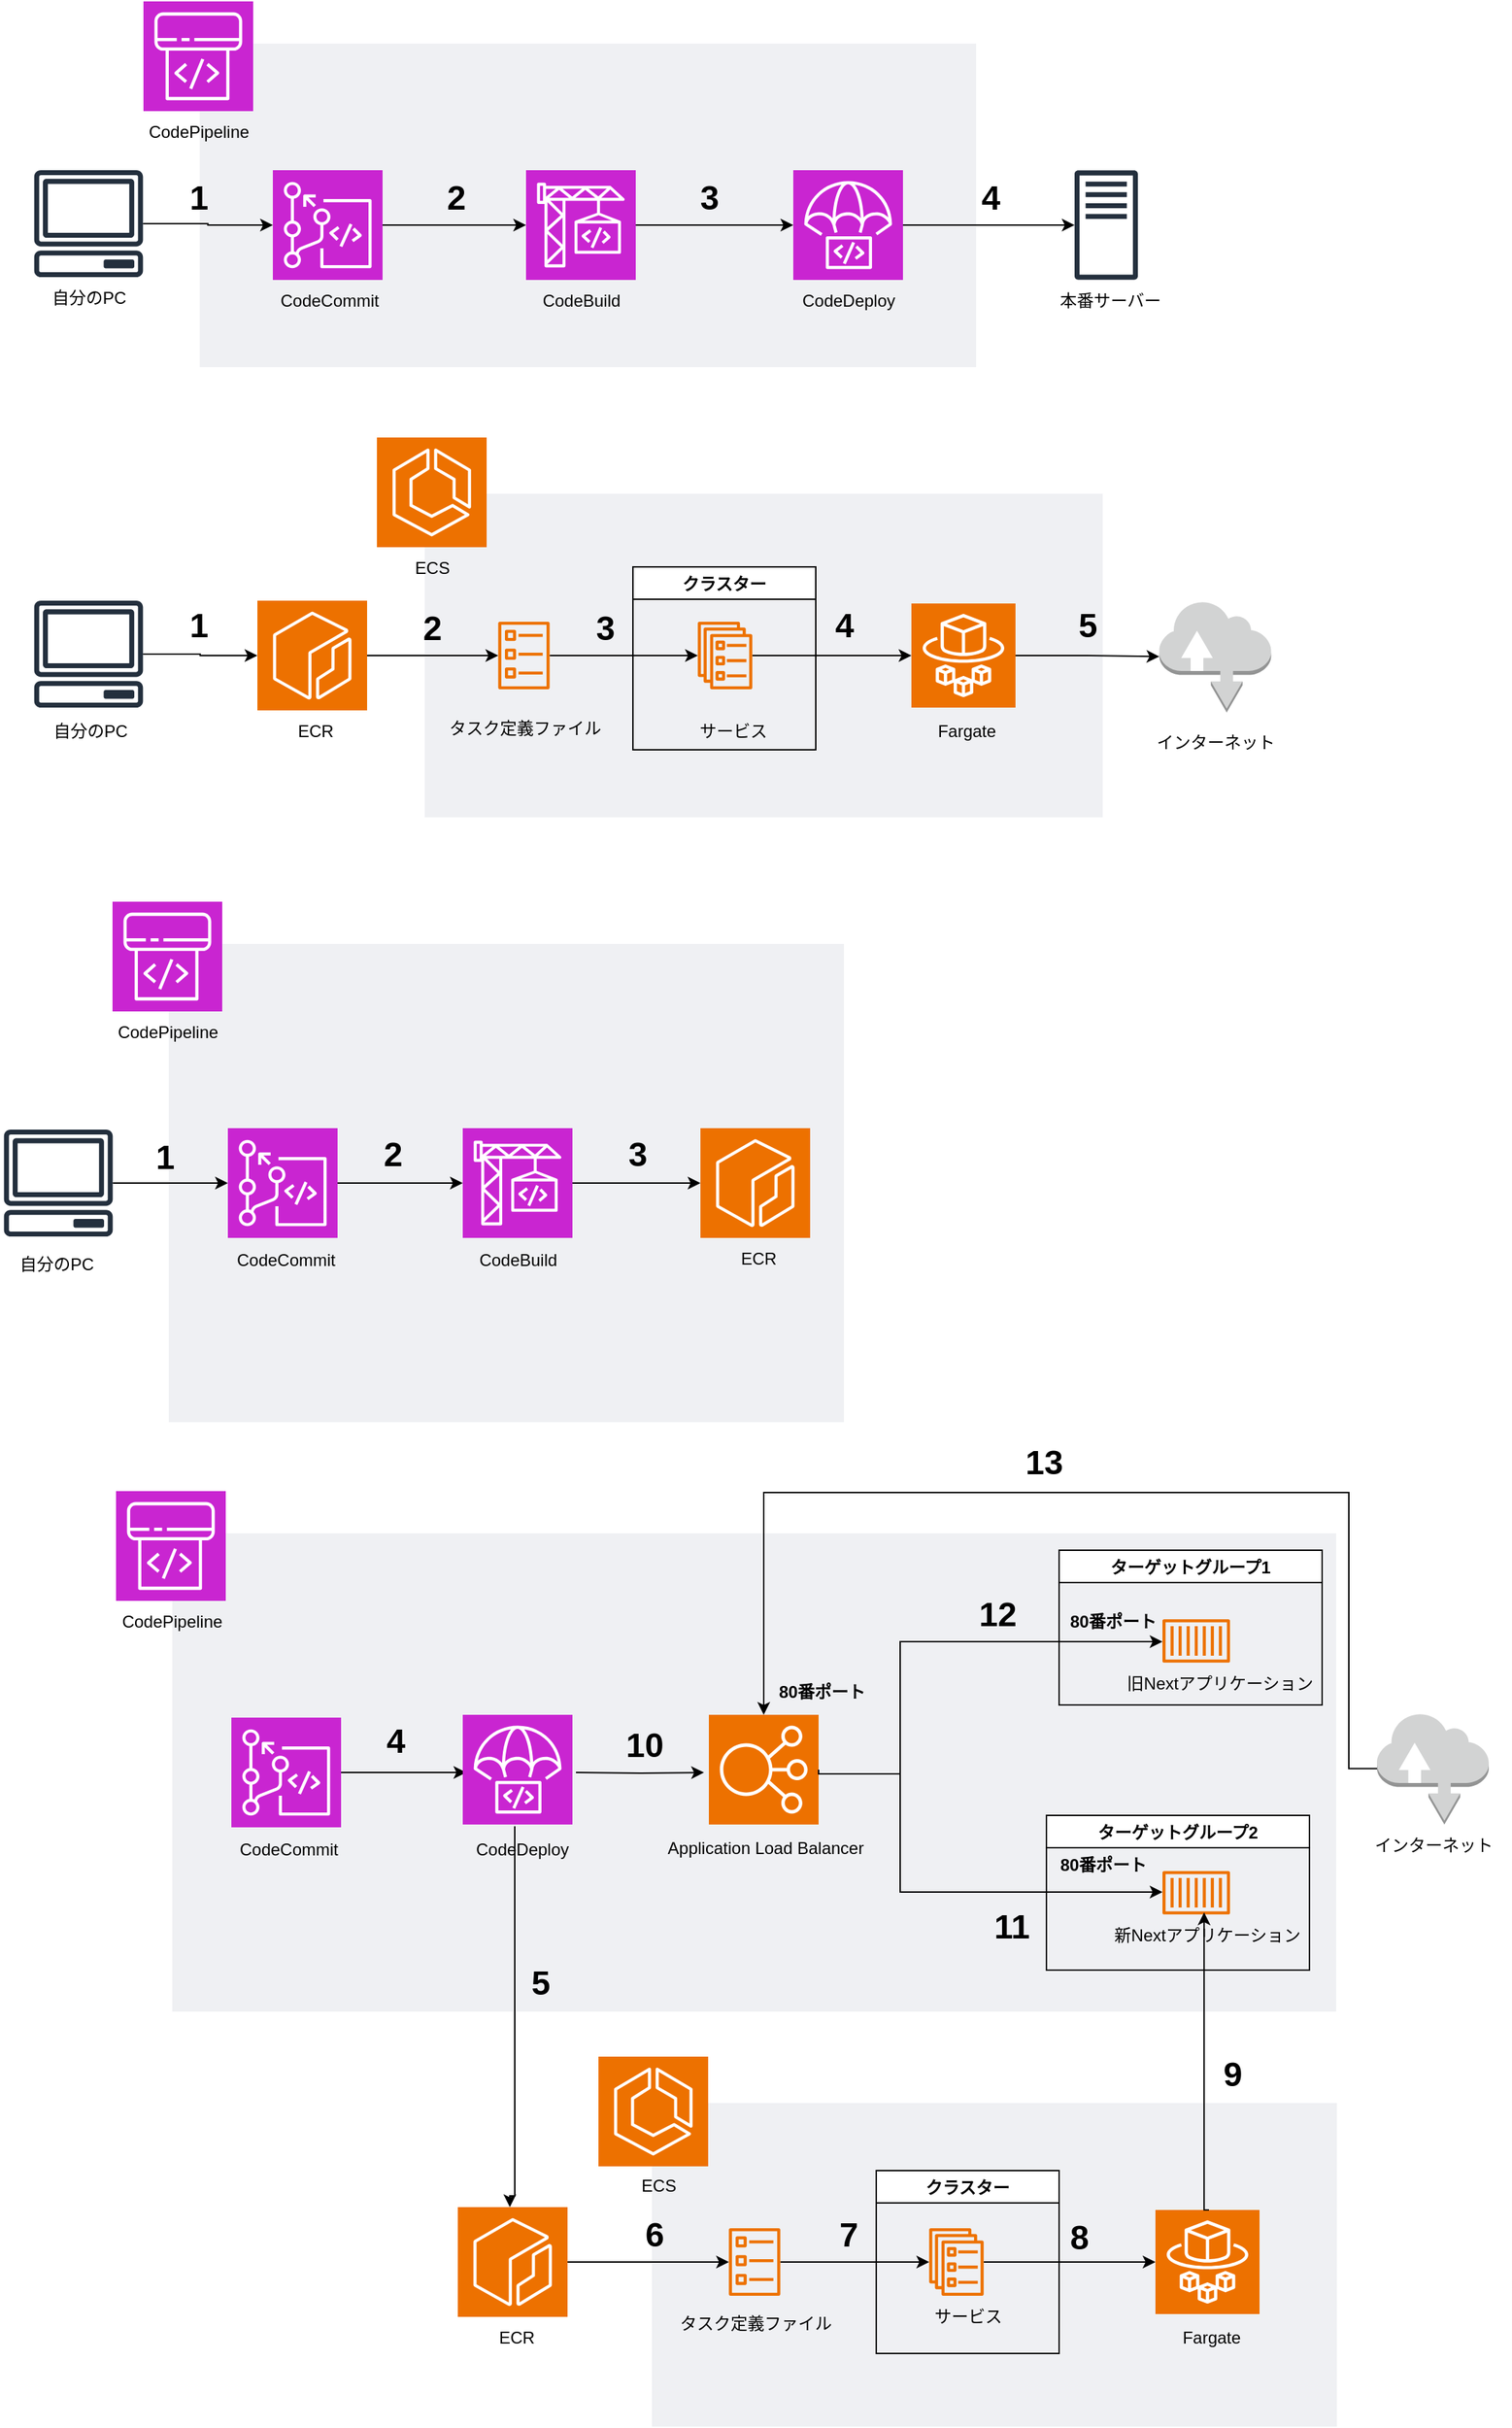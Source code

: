 <mxfile version="22.0.4" type="github">
  <diagram name="Page-1" id="4c6fRMDYLdpc-ziUmhtn">
    <mxGraphModel dx="1004" dy="642" grid="1" gridSize="10" guides="1" tooltips="1" connect="1" arrows="1" fold="1" page="1" pageScale="1" pageWidth="827" pageHeight="2000" math="0" shadow="0">
      <root>
        <mxCell id="0" />
        <mxCell id="1" parent="0" />
        <mxCell id="yiP97yoj7BctglXuVpyu-119" value="" style="fillColor=#EFF0F3;strokeColor=none;dashed=0;verticalAlign=top;fontStyle=0;fontColor=#232F3D;whiteSpace=wrap;html=1;" parent="1" vertex="1">
          <mxGeometry x="503.5" y="1534" width="487" height="230" as="geometry" />
        </mxCell>
        <mxCell id="moqSpHkvBmcnVh3FU-qE-1" value="" style="fillColor=#EFF0F3;strokeColor=none;dashed=0;verticalAlign=top;fontStyle=0;fontColor=#232F3D;whiteSpace=wrap;html=1;" parent="1" vertex="1">
          <mxGeometry x="160" y="710" width="480" height="340" as="geometry" />
        </mxCell>
        <mxCell id="moqSpHkvBmcnVh3FU-qE-2" value="" style="sketch=0;points=[[0,0,0],[0.25,0,0],[0.5,0,0],[0.75,0,0],[1,0,0],[0,1,0],[0.25,1,0],[0.5,1,0],[0.75,1,0],[1,1,0],[0,0.25,0],[0,0.5,0],[0,0.75,0],[1,0.25,0],[1,0.5,0],[1,0.75,0]];outlineConnect=0;fontColor=#232F3E;fillColor=#C925D1;strokeColor=#ffffff;dashed=0;verticalLabelPosition=bottom;verticalAlign=top;align=center;html=1;fontSize=12;fontStyle=0;aspect=fixed;shape=mxgraph.aws4.resourceIcon;resIcon=mxgraph.aws4.codepipeline;" parent="1" vertex="1">
          <mxGeometry x="120" y="680" width="78" height="78" as="geometry" />
        </mxCell>
        <mxCell id="moqSpHkvBmcnVh3FU-qE-3" value="CodePipeline" style="text;html=1;align=center;verticalAlign=middle;resizable=0;points=[];autosize=1;strokeColor=none;fillColor=none;" parent="1" vertex="1">
          <mxGeometry x="114" y="758" width="90" height="30" as="geometry" />
        </mxCell>
        <mxCell id="moqSpHkvBmcnVh3FU-qE-4" value="" style="fillColor=#EFF0F3;strokeColor=none;dashed=0;verticalAlign=top;fontStyle=0;fontColor=#232F3D;whiteSpace=wrap;html=1;" parent="1" vertex="1">
          <mxGeometry x="182" y="70" width="552" height="230" as="geometry" />
        </mxCell>
        <mxCell id="moqSpHkvBmcnVh3FU-qE-5" value="" style="sketch=0;points=[[0,0,0],[0.25,0,0],[0.5,0,0],[0.75,0,0],[1,0,0],[0,1,0],[0.25,1,0],[0.5,1,0],[0.75,1,0],[1,1,0],[0,0.25,0],[0,0.5,0],[0,0.75,0],[1,0.25,0],[1,0.5,0],[1,0.75,0]];outlineConnect=0;fontColor=#232F3E;fillColor=#C925D1;strokeColor=#ffffff;dashed=0;verticalLabelPosition=bottom;verticalAlign=top;align=center;html=1;fontSize=12;fontStyle=0;aspect=fixed;shape=mxgraph.aws4.resourceIcon;resIcon=mxgraph.aws4.codepipeline;" parent="1" vertex="1">
          <mxGeometry x="142" y="40" width="78" height="78" as="geometry" />
        </mxCell>
        <mxCell id="moqSpHkvBmcnVh3FU-qE-6" value="CodePipeline" style="text;html=1;align=center;verticalAlign=middle;resizable=0;points=[];autosize=1;strokeColor=none;fillColor=none;" parent="1" vertex="1">
          <mxGeometry x="136" y="118" width="90" height="30" as="geometry" />
        </mxCell>
        <mxCell id="moqSpHkvBmcnVh3FU-qE-7" value="" style="edgeStyle=orthogonalEdgeStyle;rounded=0;orthogonalLoop=1;jettySize=auto;html=1;" parent="1" source="moqSpHkvBmcnVh3FU-qE-8" target="moqSpHkvBmcnVh3FU-qE-11" edge="1">
          <mxGeometry relative="1" as="geometry" />
        </mxCell>
        <mxCell id="moqSpHkvBmcnVh3FU-qE-8" value="" style="sketch=0;outlineConnect=0;fontColor=#232F3E;gradientColor=none;fillColor=#232F3D;strokeColor=none;dashed=0;verticalLabelPosition=bottom;verticalAlign=top;align=center;html=1;fontSize=12;fontStyle=0;aspect=fixed;pointerEvents=1;shape=mxgraph.aws4.client;" parent="1" vertex="1">
          <mxGeometry x="64" y="160" width="78" height="76" as="geometry" />
        </mxCell>
        <mxCell id="moqSpHkvBmcnVh3FU-qE-9" value="自分のPC" style="text;html=1;align=center;verticalAlign=middle;resizable=0;points=[];autosize=1;strokeColor=none;fillColor=none;" parent="1" vertex="1">
          <mxGeometry x="63" y="236" width="80" height="30" as="geometry" />
        </mxCell>
        <mxCell id="moqSpHkvBmcnVh3FU-qE-10" value="" style="edgeStyle=orthogonalEdgeStyle;rounded=0;orthogonalLoop=1;jettySize=auto;html=1;" parent="1" source="moqSpHkvBmcnVh3FU-qE-11" target="moqSpHkvBmcnVh3FU-qE-13" edge="1">
          <mxGeometry relative="1" as="geometry" />
        </mxCell>
        <mxCell id="moqSpHkvBmcnVh3FU-qE-11" value="" style="sketch=0;points=[[0,0,0],[0.25,0,0],[0.5,0,0],[0.75,0,0],[1,0,0],[0,1,0],[0.25,1,0],[0.5,1,0],[0.75,1,0],[1,1,0],[0,0.25,0],[0,0.5,0],[0,0.75,0],[1,0.25,0],[1,0.5,0],[1,0.75,0]];outlineConnect=0;fontColor=#232F3E;fillColor=#C925D1;strokeColor=#ffffff;dashed=0;verticalLabelPosition=bottom;verticalAlign=top;align=center;html=1;fontSize=12;fontStyle=0;aspect=fixed;shape=mxgraph.aws4.resourceIcon;resIcon=mxgraph.aws4.codecommit;" parent="1" vertex="1">
          <mxGeometry x="234" y="160" width="78" height="78" as="geometry" />
        </mxCell>
        <mxCell id="moqSpHkvBmcnVh3FU-qE-12" value="" style="edgeStyle=orthogonalEdgeStyle;rounded=0;orthogonalLoop=1;jettySize=auto;html=1;entryX=0;entryY=0.5;entryDx=0;entryDy=0;entryPerimeter=0;" parent="1" source="moqSpHkvBmcnVh3FU-qE-13" target="moqSpHkvBmcnVh3FU-qE-15" edge="1">
          <mxGeometry relative="1" as="geometry" />
        </mxCell>
        <mxCell id="moqSpHkvBmcnVh3FU-qE-13" value="" style="sketch=0;points=[[0,0,0],[0.25,0,0],[0.5,0,0],[0.75,0,0],[1,0,0],[0,1,0],[0.25,1,0],[0.5,1,0],[0.75,1,0],[1,1,0],[0,0.25,0],[0,0.5,0],[0,0.75,0],[1,0.25,0],[1,0.5,0],[1,0.75,0]];outlineConnect=0;fontColor=#232F3E;fillColor=#C925D1;strokeColor=#ffffff;dashed=0;verticalLabelPosition=bottom;verticalAlign=top;align=center;html=1;fontSize=12;fontStyle=0;aspect=fixed;shape=mxgraph.aws4.resourceIcon;resIcon=mxgraph.aws4.codebuild;" parent="1" vertex="1">
          <mxGeometry x="414" y="160" width="78" height="78" as="geometry" />
        </mxCell>
        <mxCell id="moqSpHkvBmcnVh3FU-qE-14" style="edgeStyle=orthogonalEdgeStyle;rounded=0;orthogonalLoop=1;jettySize=auto;html=1;" parent="1" source="moqSpHkvBmcnVh3FU-qE-15" target="moqSpHkvBmcnVh3FU-qE-16" edge="1">
          <mxGeometry relative="1" as="geometry" />
        </mxCell>
        <mxCell id="moqSpHkvBmcnVh3FU-qE-15" value="" style="sketch=0;points=[[0,0,0],[0.25,0,0],[0.5,0,0],[0.75,0,0],[1,0,0],[0,1,0],[0.25,1,0],[0.5,1,0],[0.75,1,0],[1,1,0],[0,0.25,0],[0,0.5,0],[0,0.75,0],[1,0.25,0],[1,0.5,0],[1,0.75,0]];outlineConnect=0;fontColor=#232F3E;fillColor=#C925D1;strokeColor=#ffffff;dashed=0;verticalLabelPosition=bottom;verticalAlign=top;align=center;html=1;fontSize=12;fontStyle=0;aspect=fixed;shape=mxgraph.aws4.resourceIcon;resIcon=mxgraph.aws4.codedeploy;" parent="1" vertex="1">
          <mxGeometry x="604" y="160" width="78" height="78" as="geometry" />
        </mxCell>
        <mxCell id="moqSpHkvBmcnVh3FU-qE-16" value="" style="sketch=0;outlineConnect=0;fontColor=#232F3E;gradientColor=none;fillColor=#232F3D;strokeColor=none;dashed=0;verticalLabelPosition=bottom;verticalAlign=top;align=center;html=1;fontSize=12;fontStyle=0;aspect=fixed;pointerEvents=1;shape=mxgraph.aws4.traditional_server;" parent="1" vertex="1">
          <mxGeometry x="804" y="160" width="45" height="78" as="geometry" />
        </mxCell>
        <mxCell id="moqSpHkvBmcnVh3FU-qE-17" value="CodeCommit" style="text;html=1;align=center;verticalAlign=middle;resizable=0;points=[];autosize=1;strokeColor=none;fillColor=none;" parent="1" vertex="1">
          <mxGeometry x="229" y="238" width="90" height="30" as="geometry" />
        </mxCell>
        <mxCell id="moqSpHkvBmcnVh3FU-qE-18" value="CodeBuild" style="text;html=1;align=center;verticalAlign=middle;resizable=0;points=[];autosize=1;strokeColor=none;fillColor=none;" parent="1" vertex="1">
          <mxGeometry x="413" y="238" width="80" height="30" as="geometry" />
        </mxCell>
        <mxCell id="moqSpHkvBmcnVh3FU-qE-19" value="CodeDeploy" style="text;html=1;align=center;verticalAlign=middle;resizable=0;points=[];autosize=1;strokeColor=none;fillColor=none;" parent="1" vertex="1">
          <mxGeometry x="598" y="238" width="90" height="30" as="geometry" />
        </mxCell>
        <mxCell id="moqSpHkvBmcnVh3FU-qE-20" value="本番サーバー" style="text;html=1;align=center;verticalAlign=middle;resizable=0;points=[];autosize=1;strokeColor=none;fillColor=none;" parent="1" vertex="1">
          <mxGeometry x="784" y="238" width="90" height="30" as="geometry" />
        </mxCell>
        <mxCell id="moqSpHkvBmcnVh3FU-qE-21" value="&lt;font style=&quot;font-size: 24px;&quot;&gt;&lt;b&gt;1&lt;/b&gt;&lt;/font&gt;" style="text;html=1;align=center;verticalAlign=middle;resizable=0;points=[];autosize=1;strokeColor=none;fillColor=none;" parent="1" vertex="1">
          <mxGeometry x="161" y="160" width="40" height="40" as="geometry" />
        </mxCell>
        <mxCell id="moqSpHkvBmcnVh3FU-qE-22" value="&lt;span style=&quot;font-size: 24px;&quot;&gt;&lt;b&gt;2&lt;/b&gt;&lt;/span&gt;" style="text;html=1;align=center;verticalAlign=middle;resizable=0;points=[];autosize=1;strokeColor=none;fillColor=none;" parent="1" vertex="1">
          <mxGeometry x="344" y="160" width="40" height="40" as="geometry" />
        </mxCell>
        <mxCell id="moqSpHkvBmcnVh3FU-qE-23" value="&lt;span style=&quot;font-size: 24px;&quot;&gt;&lt;b&gt;3&lt;/b&gt;&lt;/span&gt;" style="text;html=1;align=center;verticalAlign=middle;resizable=0;points=[];autosize=1;strokeColor=none;fillColor=none;" parent="1" vertex="1">
          <mxGeometry x="524" y="160" width="40" height="40" as="geometry" />
        </mxCell>
        <mxCell id="moqSpHkvBmcnVh3FU-qE-24" value="&lt;span style=&quot;font-size: 24px;&quot;&gt;&lt;b&gt;4&lt;/b&gt;&lt;/span&gt;" style="text;html=1;align=center;verticalAlign=middle;resizable=0;points=[];autosize=1;strokeColor=none;fillColor=none;" parent="1" vertex="1">
          <mxGeometry x="724" y="160" width="40" height="40" as="geometry" />
        </mxCell>
        <mxCell id="moqSpHkvBmcnVh3FU-qE-25" value="" style="sketch=0;points=[[0,0,0],[0.25,0,0],[0.5,0,0],[0.75,0,0],[1,0,0],[0,1,0],[0.25,1,0],[0.5,1,0],[0.75,1,0],[1,1,0],[0,0.25,0],[0,0.5,0],[0,0.75,0],[1,0.25,0],[1,0.5,0],[1,0.75,0]];outlineConnect=0;fontColor=#232F3E;fillColor=#ED7100;strokeColor=#ffffff;dashed=0;verticalLabelPosition=bottom;verticalAlign=top;align=center;html=1;fontSize=12;fontStyle=0;aspect=fixed;shape=mxgraph.aws4.resourceIcon;resIcon=mxgraph.aws4.ecr;" parent="1" vertex="1">
          <mxGeometry x="223" y="466" width="78" height="78" as="geometry" />
        </mxCell>
        <mxCell id="moqSpHkvBmcnVh3FU-qE-26" value="" style="fillColor=#EFF0F3;strokeColor=none;dashed=0;verticalAlign=top;fontStyle=0;fontColor=#232F3D;whiteSpace=wrap;html=1;" parent="1" vertex="1">
          <mxGeometry x="342" y="390" width="482" height="230" as="geometry" />
        </mxCell>
        <mxCell id="moqSpHkvBmcnVh3FU-qE-27" value="" style="sketch=0;points=[[0,0,0],[0.25,0,0],[0.5,0,0],[0.75,0,0],[1,0,0],[0,1,0],[0.25,1,0],[0.5,1,0],[0.75,1,0],[1,1,0],[0,0.25,0],[0,0.5,0],[0,0.75,0],[1,0.25,0],[1,0.5,0],[1,0.75,0]];outlineConnect=0;fontColor=#232F3E;fillColor=#ED7100;strokeColor=#ffffff;dashed=0;verticalLabelPosition=bottom;verticalAlign=top;align=center;html=1;fontSize=12;fontStyle=0;aspect=fixed;shape=mxgraph.aws4.resourceIcon;resIcon=mxgraph.aws4.ecs;" parent="1" vertex="1">
          <mxGeometry x="308" y="350" width="78" height="78" as="geometry" />
        </mxCell>
        <mxCell id="moqSpHkvBmcnVh3FU-qE-28" value="ECR" style="text;html=1;align=center;verticalAlign=middle;resizable=0;points=[];autosize=1;strokeColor=none;fillColor=none;" parent="1" vertex="1">
          <mxGeometry x="239" y="544" width="50" height="30" as="geometry" />
        </mxCell>
        <mxCell id="moqSpHkvBmcnVh3FU-qE-29" value="" style="edgeStyle=orthogonalEdgeStyle;rounded=0;orthogonalLoop=1;jettySize=auto;html=1;" parent="1" source="moqSpHkvBmcnVh3FU-qE-30" target="moqSpHkvBmcnVh3FU-qE-25" edge="1">
          <mxGeometry relative="1" as="geometry" />
        </mxCell>
        <mxCell id="moqSpHkvBmcnVh3FU-qE-30" value="" style="sketch=0;outlineConnect=0;fontColor=#232F3E;gradientColor=none;fillColor=#232F3D;strokeColor=none;dashed=0;verticalLabelPosition=bottom;verticalAlign=top;align=center;html=1;fontSize=12;fontStyle=0;aspect=fixed;pointerEvents=1;shape=mxgraph.aws4.client;" parent="1" vertex="1">
          <mxGeometry x="64" y="466" width="78" height="76" as="geometry" />
        </mxCell>
        <mxCell id="moqSpHkvBmcnVh3FU-qE-31" value="自分のPC" style="text;html=1;align=center;verticalAlign=middle;resizable=0;points=[];autosize=1;strokeColor=none;fillColor=none;" parent="1" vertex="1">
          <mxGeometry x="64" y="544" width="80" height="30" as="geometry" />
        </mxCell>
        <mxCell id="moqSpHkvBmcnVh3FU-qE-32" value="ECS" style="text;html=1;align=center;verticalAlign=middle;resizable=0;points=[];autosize=1;strokeColor=none;fillColor=none;" parent="1" vertex="1">
          <mxGeometry x="322" y="428" width="50" height="30" as="geometry" />
        </mxCell>
        <mxCell id="moqSpHkvBmcnVh3FU-qE-33" value="" style="edgeStyle=orthogonalEdgeStyle;rounded=0;orthogonalLoop=1;jettySize=auto;html=1;" parent="1" source="moqSpHkvBmcnVh3FU-qE-34" target="moqSpHkvBmcnVh3FU-qE-38" edge="1">
          <mxGeometry relative="1" as="geometry" />
        </mxCell>
        <mxCell id="moqSpHkvBmcnVh3FU-qE-34" value="" style="sketch=0;outlineConnect=0;fontColor=#232F3E;gradientColor=none;fillColor=#ED7100;strokeColor=none;dashed=0;verticalLabelPosition=bottom;verticalAlign=top;align=center;html=1;fontSize=12;fontStyle=0;aspect=fixed;pointerEvents=1;shape=mxgraph.aws4.ecs_task;" parent="1" vertex="1">
          <mxGeometry x="394" y="481" width="37" height="48" as="geometry" />
        </mxCell>
        <mxCell id="moqSpHkvBmcnVh3FU-qE-35" value="" style="edgeStyle=orthogonalEdgeStyle;rounded=0;orthogonalLoop=1;jettySize=auto;html=1;" parent="1" source="moqSpHkvBmcnVh3FU-qE-36" target="moqSpHkvBmcnVh3FU-qE-42" edge="1">
          <mxGeometry relative="1" as="geometry" />
        </mxCell>
        <mxCell id="moqSpHkvBmcnVh3FU-qE-36" value="" style="sketch=0;points=[[0,0,0],[0.25,0,0],[0.5,0,0],[0.75,0,0],[1,0,0],[0,1,0],[0.25,1,0],[0.5,1,0],[0.75,1,0],[1,1,0],[0,0.25,0],[0,0.5,0],[0,0.75,0],[1,0.25,0],[1,0.5,0],[1,0.75,0]];outlineConnect=0;fontColor=#232F3E;fillColor=#ED7100;strokeColor=#ffffff;dashed=0;verticalLabelPosition=bottom;verticalAlign=top;align=center;html=1;fontSize=12;fontStyle=0;aspect=fixed;shape=mxgraph.aws4.resourceIcon;resIcon=mxgraph.aws4.fargate;" parent="1" vertex="1">
          <mxGeometry x="688" y="468" width="74" height="74" as="geometry" />
        </mxCell>
        <mxCell id="moqSpHkvBmcnVh3FU-qE-37" value="" style="edgeStyle=orthogonalEdgeStyle;rounded=0;orthogonalLoop=1;jettySize=auto;html=1;entryX=0;entryY=0.5;entryDx=0;entryDy=0;entryPerimeter=0;" parent="1" source="moqSpHkvBmcnVh3FU-qE-38" target="moqSpHkvBmcnVh3FU-qE-36" edge="1">
          <mxGeometry relative="1" as="geometry">
            <mxPoint x="644" y="505" as="targetPoint" />
          </mxGeometry>
        </mxCell>
        <mxCell id="moqSpHkvBmcnVh3FU-qE-38" value="" style="sketch=0;outlineConnect=0;fontColor=#232F3E;gradientColor=none;fillColor=#ED7100;strokeColor=none;dashed=0;verticalLabelPosition=bottom;verticalAlign=top;align=center;html=1;fontSize=12;fontStyle=0;aspect=fixed;pointerEvents=1;shape=mxgraph.aws4.ecs_service;" parent="1" vertex="1">
          <mxGeometry x="536" y="481" width="39" height="48" as="geometry" />
        </mxCell>
        <mxCell id="moqSpHkvBmcnVh3FU-qE-39" value="タスク定義ファイル" style="text;html=1;align=center;verticalAlign=middle;resizable=0;points=[];autosize=1;strokeColor=none;fillColor=none;" parent="1" vertex="1">
          <mxGeometry x="347.5" y="542" width="130" height="30" as="geometry" />
        </mxCell>
        <mxCell id="moqSpHkvBmcnVh3FU-qE-40" value="サービス" style="text;html=1;align=center;verticalAlign=middle;resizable=0;points=[];autosize=1;strokeColor=none;fillColor=none;" parent="1" vertex="1">
          <mxGeometry x="526" y="544" width="70" height="30" as="geometry" />
        </mxCell>
        <mxCell id="moqSpHkvBmcnVh3FU-qE-41" value="Fargate" style="text;html=1;align=center;verticalAlign=middle;resizable=0;points=[];autosize=1;strokeColor=none;fillColor=none;" parent="1" vertex="1">
          <mxGeometry x="697" y="544" width="60" height="30" as="geometry" />
        </mxCell>
        <mxCell id="moqSpHkvBmcnVh3FU-qE-42" value="" style="outlineConnect=0;dashed=0;verticalLabelPosition=bottom;verticalAlign=top;align=center;html=1;shape=mxgraph.aws3.internet;fillColor=#D2D3D3;gradientColor=none;" parent="1" vertex="1">
          <mxGeometry x="864.25" y="466" width="79.5" height="79.5" as="geometry" />
        </mxCell>
        <mxCell id="moqSpHkvBmcnVh3FU-qE-43" value="インターネット" style="text;html=1;align=center;verticalAlign=middle;resizable=0;points=[];autosize=1;strokeColor=none;fillColor=none;" parent="1" vertex="1">
          <mxGeometry x="849" y="552" width="110" height="30" as="geometry" />
        </mxCell>
        <mxCell id="moqSpHkvBmcnVh3FU-qE-44" value="" style="edgeStyle=orthogonalEdgeStyle;rounded=0;orthogonalLoop=1;jettySize=auto;html=1;" parent="1" source="moqSpHkvBmcnVh3FU-qE-25" target="moqSpHkvBmcnVh3FU-qE-34" edge="1">
          <mxGeometry relative="1" as="geometry" />
        </mxCell>
        <mxCell id="moqSpHkvBmcnVh3FU-qE-45" value="&lt;font style=&quot;font-size: 24px;&quot;&gt;&lt;b&gt;1&lt;/b&gt;&lt;/font&gt;" style="text;html=1;align=center;verticalAlign=middle;resizable=0;points=[];autosize=1;strokeColor=none;fillColor=none;" parent="1" vertex="1">
          <mxGeometry x="161" y="464" width="40" height="40" as="geometry" />
        </mxCell>
        <mxCell id="moqSpHkvBmcnVh3FU-qE-46" value="&lt;span style=&quot;font-size: 24px;&quot;&gt;&lt;b&gt;2&lt;/b&gt;&lt;/span&gt;" style="text;html=1;align=center;verticalAlign=middle;resizable=0;points=[];autosize=1;strokeColor=none;fillColor=none;" parent="1" vertex="1">
          <mxGeometry x="327" y="466" width="40" height="40" as="geometry" />
        </mxCell>
        <mxCell id="moqSpHkvBmcnVh3FU-qE-47" value="&lt;span style=&quot;font-size: 24px;&quot;&gt;&lt;b&gt;3&lt;/b&gt;&lt;/span&gt;" style="text;html=1;align=center;verticalAlign=middle;resizable=0;points=[];autosize=1;strokeColor=none;fillColor=none;" parent="1" vertex="1">
          <mxGeometry x="450" y="466" width="40" height="40" as="geometry" />
        </mxCell>
        <mxCell id="moqSpHkvBmcnVh3FU-qE-48" value="&lt;span style=&quot;font-size: 24px;&quot;&gt;&lt;b&gt;4&lt;/b&gt;&lt;/span&gt;" style="text;html=1;align=center;verticalAlign=middle;resizable=0;points=[];autosize=1;strokeColor=none;fillColor=none;" parent="1" vertex="1">
          <mxGeometry x="620" y="464" width="40" height="40" as="geometry" />
        </mxCell>
        <mxCell id="moqSpHkvBmcnVh3FU-qE-49" value="&lt;span style=&quot;font-size: 24px;&quot;&gt;&lt;b&gt;5&lt;/b&gt;&lt;/span&gt;" style="text;html=1;align=center;verticalAlign=middle;resizable=0;points=[];autosize=1;strokeColor=none;fillColor=none;" parent="1" vertex="1">
          <mxGeometry x="792.5" y="464" width="40" height="40" as="geometry" />
        </mxCell>
        <mxCell id="moqSpHkvBmcnVh3FU-qE-50" value="クラスター" style="swimlane;" parent="1" vertex="1">
          <mxGeometry x="490" y="442" width="130" height="130" as="geometry" />
        </mxCell>
        <mxCell id="moqSpHkvBmcnVh3FU-qE-51" value="" style="edgeStyle=orthogonalEdgeStyle;rounded=0;orthogonalLoop=1;jettySize=auto;html=1;" parent="1" source="moqSpHkvBmcnVh3FU-qE-52" target="moqSpHkvBmcnVh3FU-qE-55" edge="1">
          <mxGeometry relative="1" as="geometry" />
        </mxCell>
        <mxCell id="moqSpHkvBmcnVh3FU-qE-52" value="" style="sketch=0;outlineConnect=0;fontColor=#232F3E;gradientColor=none;fillColor=#232F3D;strokeColor=none;dashed=0;verticalLabelPosition=bottom;verticalAlign=top;align=center;html=1;fontSize=12;fontStyle=0;aspect=fixed;pointerEvents=1;shape=mxgraph.aws4.client;" parent="1" vertex="1">
          <mxGeometry x="42.5" y="842" width="78" height="76" as="geometry" />
        </mxCell>
        <mxCell id="moqSpHkvBmcnVh3FU-qE-53" value="自分のPC" style="text;html=1;align=center;verticalAlign=middle;resizable=0;points=[];autosize=1;strokeColor=none;fillColor=none;" parent="1" vertex="1">
          <mxGeometry x="40" y="922.5" width="80" height="30" as="geometry" />
        </mxCell>
        <mxCell id="moqSpHkvBmcnVh3FU-qE-54" value="" style="edgeStyle=orthogonalEdgeStyle;rounded=0;orthogonalLoop=1;jettySize=auto;html=1;entryX=0;entryY=0.5;entryDx=0;entryDy=0;entryPerimeter=0;" parent="1" source="moqSpHkvBmcnVh3FU-qE-55" target="moqSpHkvBmcnVh3FU-qE-58" edge="1">
          <mxGeometry relative="1" as="geometry" />
        </mxCell>
        <mxCell id="moqSpHkvBmcnVh3FU-qE-55" value="" style="sketch=0;points=[[0,0,0],[0.25,0,0],[0.5,0,0],[0.75,0,0],[1,0,0],[0,1,0],[0.25,1,0],[0.5,1,0],[0.75,1,0],[1,1,0],[0,0.25,0],[0,0.5,0],[0,0.75,0],[1,0.25,0],[1,0.5,0],[1,0.75,0]];outlineConnect=0;fontColor=#232F3E;fillColor=#C925D1;strokeColor=#ffffff;dashed=0;verticalLabelPosition=bottom;verticalAlign=top;align=center;html=1;fontSize=12;fontStyle=0;aspect=fixed;shape=mxgraph.aws4.resourceIcon;resIcon=mxgraph.aws4.codecommit;" parent="1" vertex="1">
          <mxGeometry x="202" y="841" width="78" height="78" as="geometry" />
        </mxCell>
        <mxCell id="moqSpHkvBmcnVh3FU-qE-56" value="CodeCommit" style="text;html=1;align=center;verticalAlign=middle;resizable=0;points=[];autosize=1;strokeColor=none;fillColor=none;" parent="1" vertex="1">
          <mxGeometry x="197.5" y="920" width="90" height="30" as="geometry" />
        </mxCell>
        <mxCell id="moqSpHkvBmcnVh3FU-qE-57" value="" style="edgeStyle=orthogonalEdgeStyle;rounded=0;orthogonalLoop=1;jettySize=auto;html=1;" parent="1" source="moqSpHkvBmcnVh3FU-qE-58" target="moqSpHkvBmcnVh3FU-qE-72" edge="1">
          <mxGeometry relative="1" as="geometry" />
        </mxCell>
        <mxCell id="moqSpHkvBmcnVh3FU-qE-58" value="" style="sketch=0;points=[[0,0,0],[0.25,0,0],[0.5,0,0],[0.75,0,0],[1,0,0],[0,1,0],[0.25,1,0],[0.5,1,0],[0.75,1,0],[1,1,0],[0,0.25,0],[0,0.5,0],[0,0.75,0],[1,0.25,0],[1,0.5,0],[1,0.75,0]];outlineConnect=0;fontColor=#232F3E;fillColor=#C925D1;strokeColor=#ffffff;dashed=0;verticalLabelPosition=bottom;verticalAlign=top;align=center;html=1;fontSize=12;fontStyle=0;aspect=fixed;shape=mxgraph.aws4.resourceIcon;resIcon=mxgraph.aws4.codebuild;" parent="1" vertex="1">
          <mxGeometry x="369" y="841" width="78" height="78" as="geometry" />
        </mxCell>
        <mxCell id="moqSpHkvBmcnVh3FU-qE-59" value="CodeBuild" style="text;html=1;align=center;verticalAlign=middle;resizable=0;points=[];autosize=1;strokeColor=none;fillColor=none;" parent="1" vertex="1">
          <mxGeometry x="368" y="920" width="80" height="30" as="geometry" />
        </mxCell>
        <mxCell id="moqSpHkvBmcnVh3FU-qE-72" value="" style="sketch=0;points=[[0,0,0],[0.25,0,0],[0.5,0,0],[0.75,0,0],[1,0,0],[0,1,0],[0.25,1,0],[0.5,1,0],[0.75,1,0],[1,1,0],[0,0.25,0],[0,0.5,0],[0,0.75,0],[1,0.25,0],[1,0.5,0],[1,0.75,0]];outlineConnect=0;fontColor=#232F3E;fillColor=#ED7100;strokeColor=#ffffff;dashed=0;verticalLabelPosition=bottom;verticalAlign=top;align=center;html=1;fontSize=12;fontStyle=0;aspect=fixed;shape=mxgraph.aws4.resourceIcon;resIcon=mxgraph.aws4.ecr;" parent="1" vertex="1">
          <mxGeometry x="538" y="841" width="78" height="78" as="geometry" />
        </mxCell>
        <mxCell id="moqSpHkvBmcnVh3FU-qE-73" value="ECR" style="text;html=1;align=center;verticalAlign=middle;resizable=0;points=[];autosize=1;strokeColor=none;fillColor=none;" parent="1" vertex="1">
          <mxGeometry x="554" y="919" width="50" height="30" as="geometry" />
        </mxCell>
        <mxCell id="moqSpHkvBmcnVh3FU-qE-75" value="&lt;font style=&quot;font-size: 24px;&quot;&gt;&lt;b&gt;1&lt;/b&gt;&lt;/font&gt;" style="text;html=1;align=center;verticalAlign=middle;resizable=0;points=[];autosize=1;strokeColor=none;fillColor=none;" parent="1" vertex="1">
          <mxGeometry x="137" y="842" width="40" height="40" as="geometry" />
        </mxCell>
        <mxCell id="moqSpHkvBmcnVh3FU-qE-76" value="&lt;span style=&quot;font-size: 24px;&quot;&gt;&lt;b&gt;2&lt;/b&gt;&lt;/span&gt;" style="text;html=1;align=center;verticalAlign=middle;resizable=0;points=[];autosize=1;strokeColor=none;fillColor=none;" parent="1" vertex="1">
          <mxGeometry x="299" y="840" width="40" height="40" as="geometry" />
        </mxCell>
        <mxCell id="moqSpHkvBmcnVh3FU-qE-84" value="&lt;span style=&quot;font-size: 24px;&quot;&gt;&lt;b&gt;3&lt;/b&gt;&lt;/span&gt;" style="text;html=1;align=center;verticalAlign=middle;resizable=0;points=[];autosize=1;strokeColor=none;fillColor=none;" parent="1" vertex="1">
          <mxGeometry x="473" y="840" width="40" height="40" as="geometry" />
        </mxCell>
        <mxCell id="yiP97yoj7BctglXuVpyu-1" value="" style="fillColor=#EFF0F3;strokeColor=none;dashed=0;verticalAlign=top;fontStyle=0;fontColor=#232F3D;whiteSpace=wrap;html=1;" parent="1" vertex="1">
          <mxGeometry x="162.5" y="1129" width="827.5" height="340" as="geometry" />
        </mxCell>
        <mxCell id="yiP97yoj7BctglXuVpyu-2" value="" style="sketch=0;points=[[0,0,0],[0.25,0,0],[0.5,0,0],[0.75,0,0],[1,0,0],[0,1,0],[0.25,1,0],[0.5,1,0],[0.75,1,0],[1,1,0],[0,0.25,0],[0,0.5,0],[0,0.75,0],[1,0.25,0],[1,0.5,0],[1,0.75,0]];outlineConnect=0;fontColor=#232F3E;fillColor=#C925D1;strokeColor=#ffffff;dashed=0;verticalLabelPosition=bottom;verticalAlign=top;align=center;html=1;fontSize=12;fontStyle=0;aspect=fixed;shape=mxgraph.aws4.resourceIcon;resIcon=mxgraph.aws4.codepipeline;" parent="1" vertex="1">
          <mxGeometry x="122.5" y="1099" width="78" height="78" as="geometry" />
        </mxCell>
        <mxCell id="yiP97yoj7BctglXuVpyu-3" value="CodePipeline" style="text;html=1;align=center;verticalAlign=middle;resizable=0;points=[];autosize=1;strokeColor=none;fillColor=none;" parent="1" vertex="1">
          <mxGeometry x="116.5" y="1177" width="90" height="30" as="geometry" />
        </mxCell>
        <mxCell id="yiP97yoj7BctglXuVpyu-7" value="" style="edgeStyle=orthogonalEdgeStyle;rounded=0;orthogonalLoop=1;jettySize=auto;html=1;entryX=0;entryY=0.5;entryDx=0;entryDy=0;entryPerimeter=0;" parent="1" source="yiP97yoj7BctglXuVpyu-8" edge="1">
          <mxGeometry relative="1" as="geometry">
            <mxPoint x="371.5" y="1299" as="targetPoint" />
          </mxGeometry>
        </mxCell>
        <mxCell id="yiP97yoj7BctglXuVpyu-8" value="" style="sketch=0;points=[[0,0,0],[0.25,0,0],[0.5,0,0],[0.75,0,0],[1,0,0],[0,1,0],[0.25,1,0],[0.5,1,0],[0.75,1,0],[1,1,0],[0,0.25,0],[0,0.5,0],[0,0.75,0],[1,0.25,0],[1,0.5,0],[1,0.75,0]];outlineConnect=0;fontColor=#232F3E;fillColor=#C925D1;strokeColor=#ffffff;dashed=0;verticalLabelPosition=bottom;verticalAlign=top;align=center;html=1;fontSize=12;fontStyle=0;aspect=fixed;shape=mxgraph.aws4.resourceIcon;resIcon=mxgraph.aws4.codecommit;" parent="1" vertex="1">
          <mxGeometry x="204.5" y="1260" width="78" height="78" as="geometry" />
        </mxCell>
        <mxCell id="yiP97yoj7BctglXuVpyu-9" value="CodeCommit" style="text;html=1;align=center;verticalAlign=middle;resizable=0;points=[];autosize=1;strokeColor=none;fillColor=none;" parent="1" vertex="1">
          <mxGeometry x="200" y="1339" width="90" height="30" as="geometry" />
        </mxCell>
        <mxCell id="yiP97yoj7BctglXuVpyu-10" value="" style="edgeStyle=orthogonalEdgeStyle;rounded=0;orthogonalLoop=1;jettySize=auto;html=1;" parent="1" edge="1">
          <mxGeometry relative="1" as="geometry">
            <mxPoint x="449.5" y="1299" as="sourcePoint" />
            <mxPoint x="540.5" y="1299.059" as="targetPoint" />
          </mxGeometry>
        </mxCell>
        <mxCell id="yiP97yoj7BctglXuVpyu-12" value="CodeDeploy" style="text;html=1;align=center;verticalAlign=middle;resizable=0;points=[];autosize=1;strokeColor=none;fillColor=none;" parent="1" vertex="1">
          <mxGeometry x="365.5" y="1339" width="90" height="30" as="geometry" />
        </mxCell>
        <mxCell id="yiP97yoj7BctglXuVpyu-37" value="" style="sketch=0;points=[[0,0,0],[0.25,0,0],[0.5,0,0],[0.75,0,0],[1,0,0],[0,1,0],[0.25,1,0],[0.5,1,0],[0.75,1,0],[1,1,0],[0,0.25,0],[0,0.5,0],[0,0.75,0],[1,0.25,0],[1,0.5,0],[1,0.75,0]];outlineConnect=0;fontColor=#232F3E;fillColor=#C925D1;strokeColor=#ffffff;dashed=0;verticalLabelPosition=bottom;verticalAlign=top;align=center;html=1;fontSize=12;fontStyle=0;aspect=fixed;shape=mxgraph.aws4.resourceIcon;resIcon=mxgraph.aws4.codedeploy;" parent="1" vertex="1">
          <mxGeometry x="369" y="1258" width="78" height="78" as="geometry" />
        </mxCell>
        <mxCell id="yiP97yoj7BctglXuVpyu-84" value="インターネット" style="text;html=1;align=center;verticalAlign=middle;resizable=0;points=[];autosize=1;strokeColor=none;fillColor=none;" parent="1" vertex="1">
          <mxGeometry x="1003.75" y="1336" width="110" height="30" as="geometry" />
        </mxCell>
        <mxCell id="yiP97yoj7BctglXuVpyu-86" value="" style="edgeStyle=orthogonalEdgeStyle;rounded=0;orthogonalLoop=1;jettySize=auto;html=1;" parent="1" source="yiP97yoj7BctglXuVpyu-87" target="yiP97yoj7BctglXuVpyu-91" edge="1">
          <mxGeometry relative="1" as="geometry">
            <Array as="points">
              <mxPoint x="609.5" y="1647" />
              <mxPoint x="609.5" y="1647" />
            </Array>
          </mxGeometry>
        </mxCell>
        <mxCell id="yiP97yoj7BctglXuVpyu-87" value="" style="sketch=0;outlineConnect=0;fontColor=#232F3E;gradientColor=none;fillColor=#ED7100;strokeColor=none;dashed=0;verticalLabelPosition=bottom;verticalAlign=top;align=center;html=1;fontSize=12;fontStyle=0;aspect=fixed;pointerEvents=1;shape=mxgraph.aws4.ecs_task;" parent="1" vertex="1">
          <mxGeometry x="558" y="1623" width="37" height="48" as="geometry" />
        </mxCell>
        <mxCell id="yiP97yoj7BctglXuVpyu-89" value="" style="sketch=0;points=[[0,0,0],[0.25,0,0],[0.5,0,0],[0.75,0,0],[1,0,0],[0,1,0],[0.25,1,0],[0.5,1,0],[0.75,1,0],[1,1,0],[0,0.25,0],[0,0.5,0],[0,0.75,0],[1,0.25,0],[1,0.5,0],[1,0.75,0]];outlineConnect=0;fontColor=#232F3E;fillColor=#ED7100;strokeColor=#ffffff;dashed=0;verticalLabelPosition=bottom;verticalAlign=top;align=center;html=1;fontSize=12;fontStyle=0;aspect=fixed;shape=mxgraph.aws4.resourceIcon;resIcon=mxgraph.aws4.fargate;" parent="1" vertex="1">
          <mxGeometry x="861.5" y="1610" width="74" height="74" as="geometry" />
        </mxCell>
        <mxCell id="yiP97yoj7BctglXuVpyu-90" value="" style="edgeStyle=orthogonalEdgeStyle;rounded=0;orthogonalLoop=1;jettySize=auto;html=1;" parent="1" source="yiP97yoj7BctglXuVpyu-91" target="yiP97yoj7BctglXuVpyu-89" edge="1">
          <mxGeometry relative="1" as="geometry" />
        </mxCell>
        <mxCell id="yiP97yoj7BctglXuVpyu-91" value="" style="sketch=0;outlineConnect=0;fontColor=#232F3E;gradientColor=none;fillColor=#ED7100;strokeColor=none;dashed=0;verticalLabelPosition=bottom;verticalAlign=top;align=center;html=1;fontSize=12;fontStyle=0;aspect=fixed;pointerEvents=1;shape=mxgraph.aws4.ecs_service;" parent="1" vertex="1">
          <mxGeometry x="700.5" y="1623" width="39" height="48" as="geometry" />
        </mxCell>
        <mxCell id="yiP97yoj7BctglXuVpyu-92" value="タスク定義ファイル" style="text;html=1;align=center;verticalAlign=middle;resizable=0;points=[];autosize=1;strokeColor=none;fillColor=none;" parent="1" vertex="1">
          <mxGeometry x="511.5" y="1676" width="130" height="30" as="geometry" />
        </mxCell>
        <mxCell id="yiP97yoj7BctglXuVpyu-93" value="Fargate" style="text;html=1;align=center;verticalAlign=middle;resizable=0;points=[];autosize=1;strokeColor=none;fillColor=none;" parent="1" vertex="1">
          <mxGeometry x="870.5" y="1686" width="60" height="30" as="geometry" />
        </mxCell>
        <mxCell id="yiP97yoj7BctglXuVpyu-94" value="サービス" style="text;html=1;align=center;verticalAlign=middle;resizable=0;points=[];autosize=1;strokeColor=none;fillColor=none;" parent="1" vertex="1">
          <mxGeometry x="693" y="1671" width="70" height="30" as="geometry" />
        </mxCell>
        <mxCell id="yiP97yoj7BctglXuVpyu-95" value="" style="edgeStyle=orthogonalEdgeStyle;rounded=0;orthogonalLoop=1;jettySize=auto;html=1;" parent="1" source="yiP97yoj7BctglXuVpyu-96" target="yiP97yoj7BctglXuVpyu-87" edge="1">
          <mxGeometry relative="1" as="geometry" />
        </mxCell>
        <mxCell id="yiP97yoj7BctglXuVpyu-96" value="" style="sketch=0;points=[[0,0,0],[0.25,0,0],[0.5,0,0],[0.75,0,0],[1,0,0],[0,1,0],[0.25,1,0],[0.5,1,0],[0.75,1,0],[1,1,0],[0,0.25,0],[0,0.5,0],[0,0.75,0],[1,0.25,0],[1,0.5,0],[1,0.75,0]];outlineConnect=0;fontColor=#232F3E;fillColor=#ED7100;strokeColor=#ffffff;dashed=0;verticalLabelPosition=bottom;verticalAlign=top;align=center;html=1;fontSize=12;fontStyle=0;aspect=fixed;shape=mxgraph.aws4.resourceIcon;resIcon=mxgraph.aws4.ecr;" parent="1" vertex="1">
          <mxGeometry x="365.5" y="1608" width="78" height="78" as="geometry" />
        </mxCell>
        <mxCell id="yiP97yoj7BctglXuVpyu-97" value="ECR" style="text;html=1;align=center;verticalAlign=middle;resizable=0;points=[];autosize=1;strokeColor=none;fillColor=none;" parent="1" vertex="1">
          <mxGeometry x="381.5" y="1686" width="50" height="30" as="geometry" />
        </mxCell>
        <mxCell id="yiP97yoj7BctglXuVpyu-98" value="クラスター" style="swimlane;" parent="1" vertex="1">
          <mxGeometry x="663" y="1582" width="130" height="130" as="geometry" />
        </mxCell>
        <mxCell id="yiP97yoj7BctglXuVpyu-99" value="&lt;span style=&quot;font-size: 24px;&quot;&gt;&lt;b&gt;6&lt;/b&gt;&lt;/span&gt;" style="text;html=1;align=center;verticalAlign=middle;resizable=0;points=[];autosize=1;strokeColor=none;fillColor=none;" parent="1" vertex="1">
          <mxGeometry x="484.5" y="1608" width="40" height="40" as="geometry" />
        </mxCell>
        <mxCell id="yiP97yoj7BctglXuVpyu-100" value="&lt;span style=&quot;font-size: 24px;&quot;&gt;&lt;b&gt;7&lt;/b&gt;&lt;/span&gt;" style="text;html=1;align=center;verticalAlign=middle;resizable=0;points=[];autosize=1;strokeColor=none;fillColor=none;" parent="1" vertex="1">
          <mxGeometry x="623" y="1608" width="40" height="40" as="geometry" />
        </mxCell>
        <mxCell id="yiP97yoj7BctglXuVpyu-105" value="" style="sketch=0;points=[[0,0,0],[0.25,0,0],[0.5,0,0],[0.75,0,0],[1,0,0],[0,1,0],[0.25,1,0],[0.5,1,0],[0.75,1,0],[1,1,0],[0,0.25,0],[0,0.5,0],[0,0.75,0],[1,0.25,0],[1,0.5,0],[1,0.75,0]];outlineConnect=0;fontColor=#232F3E;fillColor=#ED7100;strokeColor=#ffffff;dashed=0;verticalLabelPosition=bottom;verticalAlign=top;align=center;html=1;fontSize=12;fontStyle=0;aspect=fixed;shape=mxgraph.aws4.resourceIcon;resIcon=mxgraph.aws4.ecs;" parent="1" vertex="1">
          <mxGeometry x="465.5" y="1501" width="78" height="78" as="geometry" />
        </mxCell>
        <mxCell id="yiP97yoj7BctglXuVpyu-106" value="" style="sketch=0;outlineConnect=0;fontColor=#232F3E;gradientColor=none;fillColor=#ED7100;strokeColor=none;dashed=0;verticalLabelPosition=bottom;verticalAlign=top;align=center;html=1;fontSize=12;fontStyle=0;aspect=fixed;pointerEvents=1;shape=mxgraph.aws4.container_1;" parent="1" vertex="1">
          <mxGeometry x="866.5" y="1369" width="48" height="31" as="geometry" />
        </mxCell>
        <mxCell id="yiP97yoj7BctglXuVpyu-107" value="" style="sketch=0;outlineConnect=0;fontColor=#232F3E;gradientColor=none;fillColor=#ED7100;strokeColor=none;dashed=0;verticalLabelPosition=bottom;verticalAlign=top;align=center;html=1;fontSize=12;fontStyle=0;aspect=fixed;pointerEvents=1;shape=mxgraph.aws4.container_1;" parent="1" vertex="1">
          <mxGeometry x="866.5" y="1190" width="48" height="31" as="geometry" />
        </mxCell>
        <mxCell id="yiP97yoj7BctglXuVpyu-108" value="" style="sketch=0;points=[[0,0,0],[0.25,0,0],[0.5,0,0],[0.75,0,0],[1,0,0],[0,1,0],[0.25,1,0],[0.5,1,0],[0.75,1,0],[1,1,0],[0,0.25,0],[0,0.5,0],[0,0.75,0],[1,0.25,0],[1,0.5,0],[1,0.75,0]];outlineConnect=0;fontColor=#232F3E;fillColor=#ED7100;strokeColor=#ffffff;dashed=0;verticalLabelPosition=bottom;verticalAlign=top;align=center;html=1;fontSize=12;fontStyle=0;aspect=fixed;shape=mxgraph.aws4.resourceIcon;resIcon=mxgraph.aws4.elastic_load_balancing;" parent="1" vertex="1">
          <mxGeometry x="544" y="1258" width="78" height="78" as="geometry" />
        </mxCell>
        <mxCell id="yiP97yoj7BctglXuVpyu-109" value="" style="edgeStyle=orthogonalEdgeStyle;rounded=0;orthogonalLoop=1;jettySize=auto;html=1;exitX=1;exitY=0.5;exitDx=0;exitDy=0;exitPerimeter=0;" parent="1" source="yiP97yoj7BctglXuVpyu-108" target="yiP97yoj7BctglXuVpyu-106" edge="1">
          <mxGeometry relative="1" as="geometry">
            <mxPoint x="630" y="1300" as="sourcePoint" />
            <mxPoint x="550.5" y="1309.059" as="targetPoint" />
            <Array as="points">
              <mxPoint x="622" y="1300" />
              <mxPoint x="680" y="1300" />
              <mxPoint x="680" y="1384" />
            </Array>
          </mxGeometry>
        </mxCell>
        <mxCell id="yiP97yoj7BctglXuVpyu-110" value="" style="edgeStyle=orthogonalEdgeStyle;rounded=0;orthogonalLoop=1;jettySize=auto;html=1;" parent="1" target="yiP97yoj7BctglXuVpyu-107" edge="1">
          <mxGeometry relative="1" as="geometry">
            <mxPoint x="630" y="1300" as="sourcePoint" />
            <mxPoint x="560.5" y="1319.059" as="targetPoint" />
            <Array as="points">
              <mxPoint x="680" y="1206" />
            </Array>
          </mxGeometry>
        </mxCell>
        <mxCell id="yiP97yoj7BctglXuVpyu-111" value="Application Load Balancer" style="text;html=1;align=center;verticalAlign=middle;resizable=0;points=[];autosize=1;strokeColor=none;fillColor=none;" parent="1" vertex="1">
          <mxGeometry x="503.5" y="1338" width="160" height="30" as="geometry" />
        </mxCell>
        <mxCell id="727cim-EWoQcIHkvBfIv-2" value="" style="edgeStyle=orthogonalEdgeStyle;rounded=0;orthogonalLoop=1;jettySize=auto;html=1;entryX=0.5;entryY=0;entryDx=0;entryDy=0;entryPerimeter=0;" edge="1" parent="1" source="yiP97yoj7BctglXuVpyu-112" target="yiP97yoj7BctglXuVpyu-108">
          <mxGeometry relative="1" as="geometry">
            <Array as="points">
              <mxPoint x="999" y="1296" />
              <mxPoint x="999" y="1100" />
              <mxPoint x="583" y="1100" />
            </Array>
          </mxGeometry>
        </mxCell>
        <mxCell id="yiP97yoj7BctglXuVpyu-112" value="" style="outlineConnect=0;dashed=0;verticalLabelPosition=bottom;verticalAlign=top;align=center;html=1;shape=mxgraph.aws3.internet;fillColor=#D2D3D3;gradientColor=none;" parent="1" vertex="1">
          <mxGeometry x="1019" y="1256.5" width="79.5" height="79.5" as="geometry" />
        </mxCell>
        <mxCell id="yiP97yoj7BctglXuVpyu-117" value="旧Nextアプリケーション" style="text;html=1;align=center;verticalAlign=middle;resizable=0;points=[];autosize=1;strokeColor=none;fillColor=none;" parent="1" vertex="1">
          <mxGeometry x="827" y="1221" width="160" height="30" as="geometry" />
        </mxCell>
        <mxCell id="yiP97yoj7BctglXuVpyu-118" value="新Nextアプリケーション" style="text;html=1;align=center;verticalAlign=middle;resizable=0;points=[];autosize=1;strokeColor=none;fillColor=none;" parent="1" vertex="1">
          <mxGeometry x="817.5" y="1400" width="160" height="30" as="geometry" />
        </mxCell>
        <mxCell id="yiP97yoj7BctglXuVpyu-120" value="ECS" style="text;html=1;align=center;verticalAlign=middle;resizable=0;points=[];autosize=1;strokeColor=none;fillColor=none;" parent="1" vertex="1">
          <mxGeometry x="482.5" y="1578" width="50" height="30" as="geometry" />
        </mxCell>
        <mxCell id="yiP97yoj7BctglXuVpyu-121" value="" style="edgeStyle=orthogonalEdgeStyle;rounded=0;orthogonalLoop=1;jettySize=auto;html=1;exitX=0.472;exitY=-0.057;exitDx=0;exitDy=0;exitPerimeter=0;entryX=0.5;entryY=0;entryDx=0;entryDy=0;entryPerimeter=0;" parent="1" edge="1">
          <mxGeometry relative="1" as="geometry">
            <mxPoint x="405.98" y="1337.29" as="sourcePoint" />
            <mxPoint x="402.5" y="1608" as="targetPoint" />
            <Array as="points">
              <mxPoint x="406" y="1600" />
              <mxPoint x="402" y="1600" />
            </Array>
          </mxGeometry>
        </mxCell>
        <mxCell id="yiP97yoj7BctglXuVpyu-123" value="" style="edgeStyle=orthogonalEdgeStyle;rounded=0;orthogonalLoop=1;jettySize=auto;html=1;exitX=0.5;exitY=0;exitDx=0;exitDy=0;exitPerimeter=0;entryX=0.485;entryY=-0.051;entryDx=0;entryDy=0;entryPerimeter=0;" parent="1" edge="1">
          <mxGeometry relative="1" as="geometry">
            <mxPoint x="899.5" y="1610" as="sourcePoint" />
            <mxPoint x="896.1" y="1398.47" as="targetPoint" />
            <Array as="points">
              <mxPoint x="896" y="1610" />
            </Array>
          </mxGeometry>
        </mxCell>
        <mxCell id="yiP97yoj7BctglXuVpyu-124" value="&lt;span style=&quot;font-size: 24px;&quot;&gt;&lt;b&gt;4&lt;/b&gt;&lt;/span&gt;" style="text;html=1;align=center;verticalAlign=middle;resizable=0;points=[];autosize=1;strokeColor=none;fillColor=none;" parent="1" vertex="1">
          <mxGeometry x="301" y="1256.5" width="40" height="40" as="geometry" />
        </mxCell>
        <mxCell id="yiP97yoj7BctglXuVpyu-125" value="&lt;span style=&quot;font-size: 24px;&quot;&gt;&lt;b&gt;5&lt;/b&gt;&lt;/span&gt;" style="text;html=1;align=center;verticalAlign=middle;resizable=0;points=[];autosize=1;strokeColor=none;fillColor=none;" parent="1" vertex="1">
          <mxGeometry x="403.5" y="1429" width="40" height="40" as="geometry" />
        </mxCell>
        <mxCell id="yiP97yoj7BctglXuVpyu-126" value="&lt;span style=&quot;font-size: 24px;&quot;&gt;&lt;b&gt;8&lt;/b&gt;&lt;/span&gt;" style="text;html=1;align=center;verticalAlign=middle;resizable=0;points=[];autosize=1;strokeColor=none;fillColor=none;" parent="1" vertex="1">
          <mxGeometry x="787" y="1610" width="40" height="40" as="geometry" />
        </mxCell>
        <mxCell id="yiP97yoj7BctglXuVpyu-127" value="&lt;span style=&quot;font-size: 24px;&quot;&gt;&lt;b&gt;9&lt;/b&gt;&lt;/span&gt;" style="text;html=1;align=center;verticalAlign=middle;resizable=0;points=[];autosize=1;strokeColor=none;fillColor=none;" parent="1" vertex="1">
          <mxGeometry x="895.5" y="1494" width="40" height="40" as="geometry" />
        </mxCell>
        <mxCell id="yiP97yoj7BctglXuVpyu-128" value="&lt;span style=&quot;font-size: 24px;&quot;&gt;&lt;b&gt;10&lt;/b&gt;&lt;/span&gt;" style="text;html=1;align=center;verticalAlign=middle;resizable=0;points=[];autosize=1;strokeColor=none;fillColor=none;" parent="1" vertex="1">
          <mxGeometry x="472.5" y="1260" width="50" height="40" as="geometry" />
        </mxCell>
        <mxCell id="yiP97yoj7BctglXuVpyu-132" value="&lt;span style=&quot;font-size: 24px;&quot;&gt;&lt;b&gt;11&lt;/b&gt;&lt;/span&gt;" style="text;html=1;align=center;verticalAlign=middle;resizable=0;points=[];autosize=1;strokeColor=none;fillColor=none;" parent="1" vertex="1">
          <mxGeometry x="734" y="1389" width="50" height="40" as="geometry" />
        </mxCell>
        <mxCell id="yiP97yoj7BctglXuVpyu-133" value="&lt;span style=&quot;font-size: 24px;&quot;&gt;&lt;b&gt;12&lt;/b&gt;&lt;/span&gt;" style="text;html=1;align=center;verticalAlign=middle;resizable=0;points=[];autosize=1;strokeColor=none;fillColor=none;" parent="1" vertex="1">
          <mxGeometry x="724" y="1167" width="50" height="40" as="geometry" />
        </mxCell>
        <mxCell id="yiP97yoj7BctglXuVpyu-134" value="&lt;span style=&quot;font-size: 24px;&quot;&gt;&lt;b&gt;13&lt;/b&gt;&lt;/span&gt;" style="text;html=1;align=center;verticalAlign=middle;resizable=0;points=[];autosize=1;strokeColor=none;fillColor=none;" parent="1" vertex="1">
          <mxGeometry x="757" y="1059" width="50" height="40" as="geometry" />
        </mxCell>
        <mxCell id="727cim-EWoQcIHkvBfIv-3" value="&lt;b style=&quot;&quot;&gt;&lt;font style=&quot;font-size: 12px;&quot;&gt;80番ポート&lt;/font&gt;&lt;/b&gt;" style="text;html=1;align=center;verticalAlign=middle;resizable=0;points=[];autosize=1;strokeColor=none;fillColor=none;" vertex="1" parent="1">
          <mxGeometry x="790.5" y="1177" width="80" height="30" as="geometry" />
        </mxCell>
        <mxCell id="727cim-EWoQcIHkvBfIv-4" value="&lt;b style=&quot;&quot;&gt;&lt;font style=&quot;font-size: 12px;&quot;&gt;80番ポート&lt;/font&gt;&lt;/b&gt;" style="text;html=1;align=center;verticalAlign=middle;resizable=0;points=[];autosize=1;strokeColor=none;fillColor=none;" vertex="1" parent="1">
          <mxGeometry x="784" y="1350" width="80" height="30" as="geometry" />
        </mxCell>
        <mxCell id="727cim-EWoQcIHkvBfIv-5" value="&lt;b style=&quot;&quot;&gt;&lt;font style=&quot;font-size: 12px;&quot;&gt;80番ポート&lt;/font&gt;&lt;/b&gt;" style="text;html=1;align=center;verticalAlign=middle;resizable=0;points=[];autosize=1;strokeColor=none;fillColor=none;" vertex="1" parent="1">
          <mxGeometry x="583.5" y="1226.5" width="80" height="30" as="geometry" />
        </mxCell>
        <mxCell id="727cim-EWoQcIHkvBfIv-6" value="ターゲットグループ1" style="swimlane;" vertex="1" parent="1">
          <mxGeometry x="793" y="1141" width="187" height="110" as="geometry" />
        </mxCell>
        <mxCell id="727cim-EWoQcIHkvBfIv-7" value="ターゲットグループ2" style="swimlane;" vertex="1" parent="1">
          <mxGeometry x="784" y="1329.5" width="187" height="110" as="geometry" />
        </mxCell>
      </root>
    </mxGraphModel>
  </diagram>
</mxfile>
